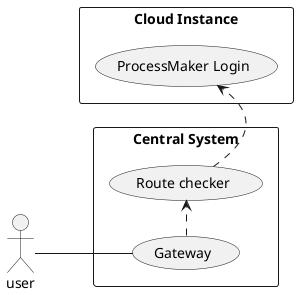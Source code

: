@startuml
left to right direction
actor user
rectangle "Central System" {
  user -- (Gateway)
  (Gateway) .> (Route checker)
}

rectangle "Cloud Instance" {

   (Route checker) .> (ProcessMaker Login)
}

@enduml